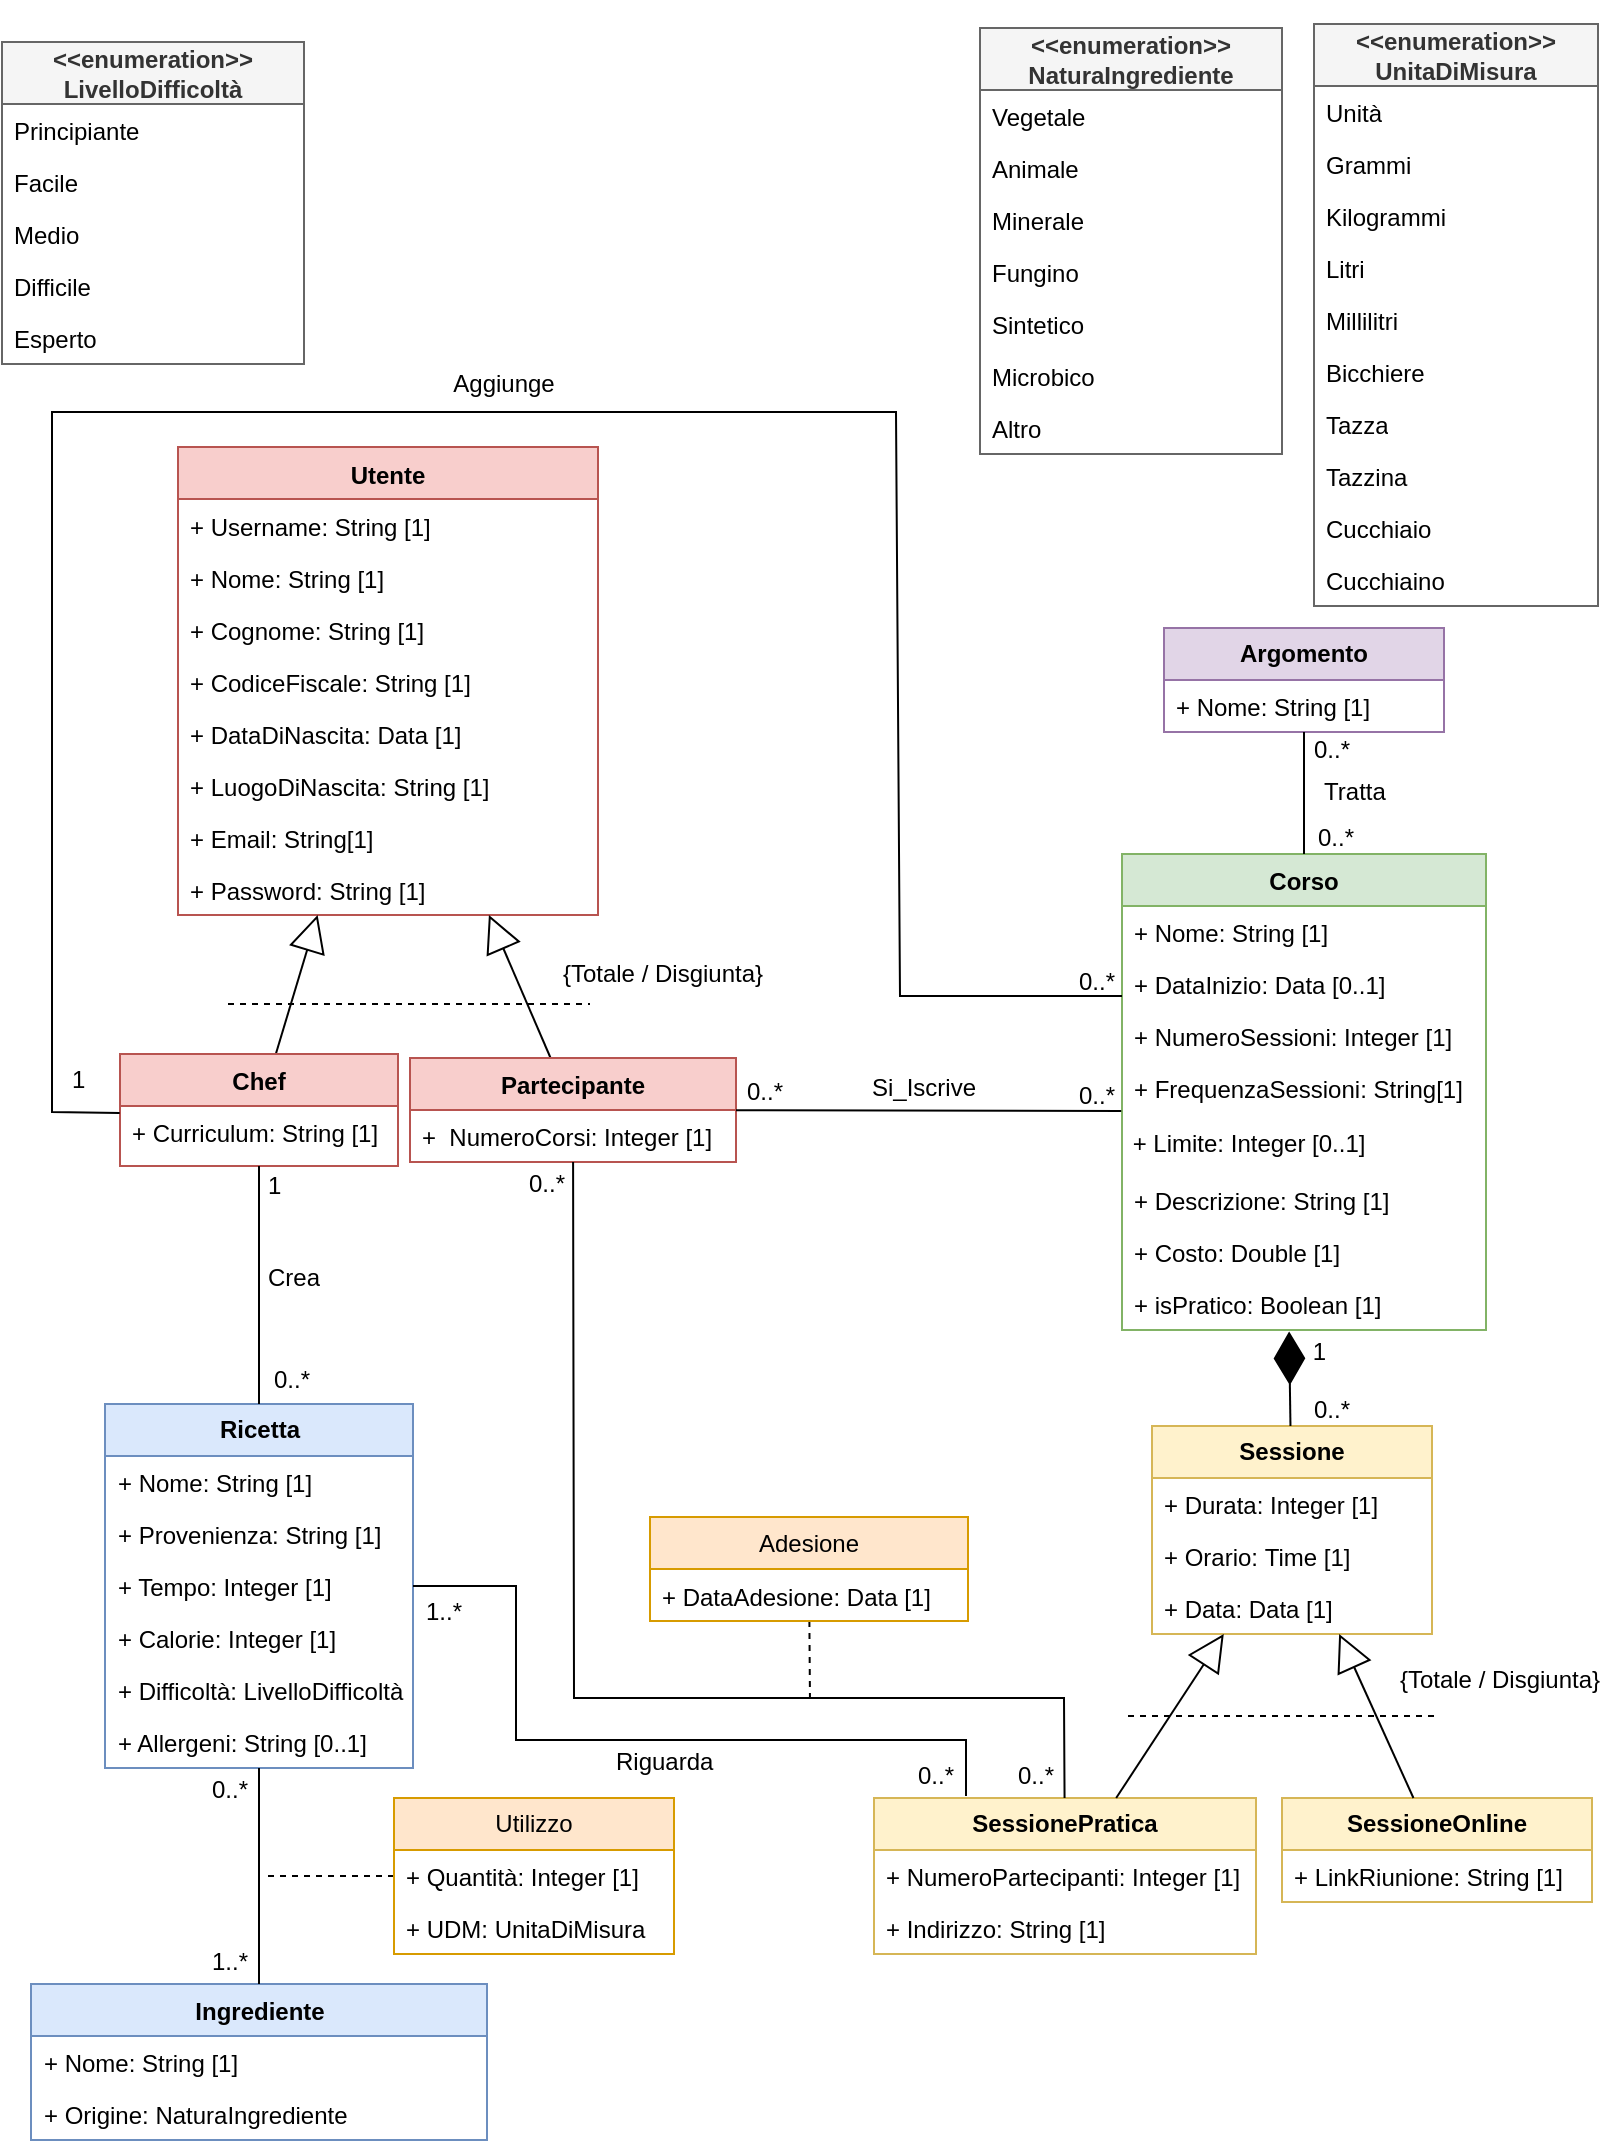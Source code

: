 <mxfile version="26.2.15" pages="2">
  <diagram name="Pagina-1" id="tzSeFzARibz8kGO02Jns">
    <mxGraphModel dx="599" dy="2010" grid="0" gridSize="10" guides="1" tooltips="1" connect="1" arrows="1" fold="1" page="1" pageScale="1" pageWidth="827" pageHeight="1169" background="none" math="0" shadow="0">
      <root>
        <mxCell id="0" />
        <mxCell id="1" parent="0" />
        <mxCell id="pQDB7X862aVxrx34mf7B-1" value="Utente" style="swimlane;fontStyle=1;align=center;verticalAlign=top;childLayout=stackLayout;horizontal=1;startSize=26;horizontalStack=0;resizeParent=1;resizeParentMax=0;resizeLast=0;collapsible=1;marginBottom=0;whiteSpace=wrap;html=1;fillColor=#f8cecc;strokeColor=#b85450;" parent="1" vertex="1">
          <mxGeometry x="930" y="216.5" width="210" height="234" as="geometry" />
        </mxCell>
        <mxCell id="pQDB7X862aVxrx34mf7B-2" value="+ Username: String [1]" style="text;strokeColor=none;fillColor=none;align=left;verticalAlign=top;spacingLeft=4;spacingRight=4;overflow=hidden;rotatable=0;points=[[0,0.5],[1,0.5]];portConstraint=eastwest;whiteSpace=wrap;html=1;" parent="pQDB7X862aVxrx34mf7B-1" vertex="1">
          <mxGeometry y="26" width="210" height="26" as="geometry" />
        </mxCell>
        <mxCell id="pQDB7X862aVxrx34mf7B-3" value="+ Nome: String [1]" style="text;strokeColor=none;fillColor=none;align=left;verticalAlign=top;spacingLeft=4;spacingRight=4;overflow=hidden;rotatable=0;points=[[0,0.5],[1,0.5]];portConstraint=eastwest;whiteSpace=wrap;html=1;" parent="pQDB7X862aVxrx34mf7B-1" vertex="1">
          <mxGeometry y="52" width="210" height="26" as="geometry" />
        </mxCell>
        <mxCell id="pQDB7X862aVxrx34mf7B-4" value="+ Cognome: String [1]" style="text;strokeColor=none;fillColor=none;align=left;verticalAlign=top;spacingLeft=4;spacingRight=4;overflow=hidden;rotatable=0;points=[[0,0.5],[1,0.5]];portConstraint=eastwest;whiteSpace=wrap;html=1;" parent="pQDB7X862aVxrx34mf7B-1" vertex="1">
          <mxGeometry y="78" width="210" height="26" as="geometry" />
        </mxCell>
        <mxCell id="pQDB7X862aVxrx34mf7B-5" value="+ CodiceFiscale: String [1]" style="text;strokeColor=none;fillColor=none;align=left;verticalAlign=top;spacingLeft=4;spacingRight=4;overflow=hidden;rotatable=0;points=[[0,0.5],[1,0.5]];portConstraint=eastwest;whiteSpace=wrap;html=1;" parent="pQDB7X862aVxrx34mf7B-1" vertex="1">
          <mxGeometry y="104" width="210" height="26" as="geometry" />
        </mxCell>
        <mxCell id="pQDB7X862aVxrx34mf7B-6" value="+ DataDiNascita: Data [1]" style="text;strokeColor=none;fillColor=none;align=left;verticalAlign=top;spacingLeft=4;spacingRight=4;overflow=hidden;rotatable=0;points=[[0,0.5],[1,0.5]];portConstraint=eastwest;whiteSpace=wrap;html=1;" parent="pQDB7X862aVxrx34mf7B-1" vertex="1">
          <mxGeometry y="130" width="210" height="26" as="geometry" />
        </mxCell>
        <mxCell id="pQDB7X862aVxrx34mf7B-7" value="+ LuogoDiNascita: String [1]" style="text;strokeColor=none;fillColor=none;align=left;verticalAlign=top;spacingLeft=4;spacingRight=4;overflow=hidden;rotatable=0;points=[[0,0.5],[1,0.5]];portConstraint=eastwest;whiteSpace=wrap;html=1;" parent="pQDB7X862aVxrx34mf7B-1" vertex="1">
          <mxGeometry y="156" width="210" height="26" as="geometry" />
        </mxCell>
        <mxCell id="pQDB7X862aVxrx34mf7B-8" value="+ Email: String[1]" style="text;strokeColor=none;fillColor=none;align=left;verticalAlign=top;spacingLeft=4;spacingRight=4;overflow=hidden;rotatable=0;points=[[0,0.5],[1,0.5]];portConstraint=eastwest;whiteSpace=wrap;html=1;" parent="pQDB7X862aVxrx34mf7B-1" vertex="1">
          <mxGeometry y="182" width="210" height="26" as="geometry" />
        </mxCell>
        <mxCell id="pQDB7X862aVxrx34mf7B-9" value="+ Password: String [1]" style="text;strokeColor=none;fillColor=none;align=left;verticalAlign=top;spacingLeft=4;spacingRight=4;overflow=hidden;rotatable=0;points=[[0,0.5],[1,0.5]];portConstraint=eastwest;whiteSpace=wrap;html=1;" parent="pQDB7X862aVxrx34mf7B-1" vertex="1">
          <mxGeometry y="208" width="210" height="26" as="geometry" />
        </mxCell>
        <mxCell id="pQDB7X862aVxrx34mf7B-10" value="Corso" style="swimlane;fontStyle=1;align=center;verticalAlign=top;childLayout=stackLayout;horizontal=1;startSize=26;horizontalStack=0;resizeParent=1;resizeParentMax=0;resizeLast=0;collapsible=1;marginBottom=0;whiteSpace=wrap;html=1;fillColor=#d5e8d4;strokeColor=#82b366;" parent="1" vertex="1">
          <mxGeometry x="1402" y="420" width="182" height="238" as="geometry" />
        </mxCell>
        <mxCell id="pQDB7X862aVxrx34mf7B-11" value="+ Nome: String [1]" style="text;strokeColor=none;fillColor=none;align=left;verticalAlign=top;spacingLeft=4;spacingRight=4;overflow=hidden;rotatable=0;points=[[0,0.5],[1,0.5]];portConstraint=eastwest;whiteSpace=wrap;html=1;" parent="pQDB7X862aVxrx34mf7B-10" vertex="1">
          <mxGeometry y="26" width="182" height="26" as="geometry" />
        </mxCell>
        <mxCell id="pQDB7X862aVxrx34mf7B-12" value="+ DataInizio: Data [0..1]" style="text;strokeColor=none;fillColor=none;align=left;verticalAlign=top;spacingLeft=4;spacingRight=4;overflow=hidden;rotatable=0;points=[[0,0.5],[1,0.5]];portConstraint=eastwest;whiteSpace=wrap;html=1;" parent="pQDB7X862aVxrx34mf7B-10" vertex="1">
          <mxGeometry y="52" width="182" height="26" as="geometry" />
        </mxCell>
        <mxCell id="pQDB7X862aVxrx34mf7B-13" value="+ NumeroSessioni: Integer [1]" style="text;strokeColor=none;fillColor=none;align=left;verticalAlign=top;spacingLeft=4;spacingRight=4;overflow=hidden;rotatable=0;points=[[0,0.5],[1,0.5]];portConstraint=eastwest;whiteSpace=wrap;html=1;" parent="pQDB7X862aVxrx34mf7B-10" vertex="1">
          <mxGeometry y="78" width="182" height="26" as="geometry" />
        </mxCell>
        <mxCell id="pQDB7X862aVxrx34mf7B-14" value="+ FrequenzaSessioni: String[1]" style="text;strokeColor=none;fillColor=none;align=left;verticalAlign=top;spacingLeft=4;spacingRight=4;overflow=hidden;rotatable=0;points=[[0,0.5],[1,0.5]];portConstraint=eastwest;whiteSpace=wrap;html=1;" parent="pQDB7X862aVxrx34mf7B-10" vertex="1">
          <mxGeometry y="104" width="182" height="26" as="geometry" />
        </mxCell>
        <mxCell id="pQDB7X862aVxrx34mf7B-15" value="&amp;nbsp;+ Limite: Integer [0..1]" style="text;html=1;align=left;verticalAlign=middle;whiteSpace=wrap;rounded=0;" parent="pQDB7X862aVxrx34mf7B-10" vertex="1">
          <mxGeometry y="130" width="182" height="30" as="geometry" />
        </mxCell>
        <mxCell id="pQDB7X862aVxrx34mf7B-16" value="+ Descrizione: String [1]" style="text;strokeColor=none;fillColor=none;align=left;verticalAlign=top;spacingLeft=4;spacingRight=4;overflow=hidden;rotatable=0;points=[[0,0.5],[1,0.5]];portConstraint=eastwest;whiteSpace=wrap;html=1;" parent="pQDB7X862aVxrx34mf7B-10" vertex="1">
          <mxGeometry y="160" width="182" height="26" as="geometry" />
        </mxCell>
        <mxCell id="pQDB7X862aVxrx34mf7B-17" value="+ Costo: Double [1]" style="text;strokeColor=none;fillColor=none;align=left;verticalAlign=top;spacingLeft=4;spacingRight=4;overflow=hidden;rotatable=0;points=[[0,0.5],[1,0.5]];portConstraint=eastwest;whiteSpace=wrap;html=1;" parent="pQDB7X862aVxrx34mf7B-10" vertex="1">
          <mxGeometry y="186" width="182" height="26" as="geometry" />
        </mxCell>
        <mxCell id="pQDB7X862aVxrx34mf7B-18" value="+ isPratico: Boolean [1]" style="text;strokeColor=none;fillColor=none;align=left;verticalAlign=top;spacingLeft=4;spacingRight=4;overflow=hidden;rotatable=0;points=[[0,0.5],[1,0.5]];portConstraint=eastwest;whiteSpace=wrap;html=1;" parent="pQDB7X862aVxrx34mf7B-10" vertex="1">
          <mxGeometry y="212" width="182" height="26" as="geometry" />
        </mxCell>
        <mxCell id="pQDB7X862aVxrx34mf7B-19" value="&lt;div style=&quot;text-align: left;&quot;&gt;&lt;b&gt;Argomento&lt;/b&gt;&lt;/div&gt;" style="swimlane;fontStyle=0;childLayout=stackLayout;horizontal=1;startSize=26;horizontalStack=0;resizeParent=1;resizeParentMax=0;resizeLast=0;collapsible=1;marginBottom=0;whiteSpace=wrap;html=1;fillColor=#e1d5e7;strokeColor=#9673a6;" parent="1" vertex="1">
          <mxGeometry x="1423" y="307" width="140" height="52" as="geometry" />
        </mxCell>
        <mxCell id="pQDB7X862aVxrx34mf7B-20" value="+ Nome: String [1]" style="text;strokeColor=none;fillColor=none;align=left;verticalAlign=top;spacingLeft=4;spacingRight=4;overflow=hidden;rotatable=0;points=[[0,0.5],[1,0.5]];portConstraint=eastwest;whiteSpace=wrap;html=1;" parent="pQDB7X862aVxrx34mf7B-19" vertex="1">
          <mxGeometry y="26" width="140" height="26" as="geometry" />
        </mxCell>
        <mxCell id="pQDB7X862aVxrx34mf7B-21" value="&lt;b&gt;Sessione&lt;/b&gt;" style="swimlane;fontStyle=0;childLayout=stackLayout;horizontal=1;startSize=26;horizontalStack=0;resizeParent=1;resizeParentMax=0;resizeLast=0;collapsible=1;marginBottom=0;whiteSpace=wrap;html=1;fillColor=#fff2cc;strokeColor=#d6b656;" parent="1" vertex="1">
          <mxGeometry x="1417" y="706" width="140" height="104" as="geometry" />
        </mxCell>
        <mxCell id="pQDB7X862aVxrx34mf7B-22" value="+ Durata: Integer [1]" style="text;strokeColor=none;fillColor=none;align=left;verticalAlign=top;spacingLeft=4;spacingRight=4;overflow=hidden;rotatable=0;points=[[0,0.5],[1,0.5]];portConstraint=eastwest;whiteSpace=wrap;html=1;" parent="pQDB7X862aVxrx34mf7B-21" vertex="1">
          <mxGeometry y="26" width="140" height="26" as="geometry" />
        </mxCell>
        <mxCell id="pQDB7X862aVxrx34mf7B-23" value="+ Orario:&amp;nbsp;&lt;span class=&quot;router-outlet-wrapper ng-tns-c4274809755-0&quot;&gt;Time [1]&lt;/span&gt;" style="text;strokeColor=none;fillColor=none;align=left;verticalAlign=top;spacingLeft=4;spacingRight=4;overflow=hidden;rotatable=0;points=[[0,0.5],[1,0.5]];portConstraint=eastwest;whiteSpace=wrap;html=1;" parent="pQDB7X862aVxrx34mf7B-21" vertex="1">
          <mxGeometry y="52" width="140" height="26" as="geometry" />
        </mxCell>
        <mxCell id="pQDB7X862aVxrx34mf7B-24" value="+ Data: Data [1]" style="text;strokeColor=none;fillColor=none;align=left;verticalAlign=top;spacingLeft=4;spacingRight=4;overflow=hidden;rotatable=0;points=[[0,0.5],[1,0.5]];portConstraint=eastwest;whiteSpace=wrap;html=1;" parent="pQDB7X862aVxrx34mf7B-21" vertex="1">
          <mxGeometry y="78" width="140" height="26" as="geometry" />
        </mxCell>
        <mxCell id="pQDB7X862aVxrx34mf7B-25" value="&lt;b&gt;SessionePratica&lt;/b&gt;" style="swimlane;fontStyle=0;childLayout=stackLayout;horizontal=1;startSize=26;horizontalStack=0;resizeParent=1;resizeParentMax=0;resizeLast=0;collapsible=1;marginBottom=0;whiteSpace=wrap;html=1;fillColor=#fff2cc;strokeColor=#d6b656;" parent="1" vertex="1">
          <mxGeometry x="1278" y="892" width="191" height="78" as="geometry" />
        </mxCell>
        <mxCell id="pQDB7X862aVxrx34mf7B-26" value="+ NumeroPartecipanti: Integer [1]" style="text;strokeColor=none;fillColor=none;align=left;verticalAlign=top;spacingLeft=4;spacingRight=4;overflow=hidden;rotatable=0;points=[[0,0.5],[1,0.5]];portConstraint=eastwest;whiteSpace=wrap;html=1;" parent="pQDB7X862aVxrx34mf7B-25" vertex="1">
          <mxGeometry y="26" width="191" height="26" as="geometry" />
        </mxCell>
        <mxCell id="pQDB7X862aVxrx34mf7B-27" value="+ Indirizzo: String [1]" style="text;strokeColor=none;fillColor=none;align=left;verticalAlign=top;spacingLeft=4;spacingRight=4;overflow=hidden;rotatable=0;points=[[0,0.5],[1,0.5]];portConstraint=eastwest;whiteSpace=wrap;html=1;" parent="pQDB7X862aVxrx34mf7B-25" vertex="1">
          <mxGeometry y="52" width="191" height="26" as="geometry" />
        </mxCell>
        <mxCell id="pQDB7X862aVxrx34mf7B-28" value="Ingrediente" style="swimlane;fontStyle=1;align=center;verticalAlign=top;childLayout=stackLayout;horizontal=1;startSize=26;horizontalStack=0;resizeParent=1;resizeParentMax=0;resizeLast=0;collapsible=1;marginBottom=0;whiteSpace=wrap;html=1;fillColor=#dae8fc;strokeColor=#6c8ebf;" parent="1" vertex="1">
          <mxGeometry x="856.5" y="985" width="228" height="78" as="geometry" />
        </mxCell>
        <mxCell id="pQDB7X862aVxrx34mf7B-29" value="+ Nome: String [1]" style="text;strokeColor=none;fillColor=none;align=left;verticalAlign=top;spacingLeft=4;spacingRight=4;overflow=hidden;rotatable=0;points=[[0,0.5],[1,0.5]];portConstraint=eastwest;whiteSpace=wrap;html=1;" parent="pQDB7X862aVxrx34mf7B-28" vertex="1">
          <mxGeometry y="26" width="228" height="26" as="geometry" />
        </mxCell>
        <mxCell id="pQDB7X862aVxrx34mf7B-30" value="+ Origine: NaturaIngrediente" style="text;strokeColor=none;fillColor=none;align=left;verticalAlign=top;spacingLeft=4;spacingRight=4;overflow=hidden;rotatable=0;points=[[0,0.5],[1,0.5]];portConstraint=eastwest;whiteSpace=wrap;html=1;" parent="pQDB7X862aVxrx34mf7B-28" vertex="1">
          <mxGeometry y="52" width="228" height="26" as="geometry" />
        </mxCell>
        <mxCell id="pQDB7X862aVxrx34mf7B-33" value="" style="endArrow=block;endSize=16;endFill=0;html=1;rounded=0;" parent="1" source="pQDB7X862aVxrx34mf7B-72" target="pQDB7X862aVxrx34mf7B-1" edge="1">
          <mxGeometry y="10" width="160" relative="1" as="geometry">
            <mxPoint x="964" y="596.5" as="sourcePoint" />
            <mxPoint x="970" y="480.5" as="targetPoint" />
            <Array as="points" />
            <mxPoint as="offset" />
          </mxGeometry>
        </mxCell>
        <mxCell id="pQDB7X862aVxrx34mf7B-36" value="&lt;b&gt;Ricetta&lt;/b&gt;" style="swimlane;fontStyle=0;childLayout=stackLayout;horizontal=1;startSize=26;horizontalStack=0;resizeParent=1;resizeParentMax=0;resizeLast=0;collapsible=1;marginBottom=0;whiteSpace=wrap;html=1;fillColor=#dae8fc;strokeColor=#6c8ebf;" parent="1" vertex="1">
          <mxGeometry x="893.5" y="695" width="154" height="182" as="geometry" />
        </mxCell>
        <mxCell id="pQDB7X862aVxrx34mf7B-37" value="+ Nome: String [1]" style="text;strokeColor=none;fillColor=none;align=left;verticalAlign=top;spacingLeft=4;spacingRight=4;overflow=hidden;rotatable=0;points=[[0,0.5],[1,0.5]];portConstraint=eastwest;whiteSpace=wrap;html=1;" parent="pQDB7X862aVxrx34mf7B-36" vertex="1">
          <mxGeometry y="26" width="154" height="26" as="geometry" />
        </mxCell>
        <mxCell id="pQDB7X862aVxrx34mf7B-38" value="+ Provenienza: String [1]" style="text;strokeColor=none;fillColor=none;align=left;verticalAlign=top;spacingLeft=4;spacingRight=4;overflow=hidden;rotatable=0;points=[[0,0.5],[1,0.5]];portConstraint=eastwest;whiteSpace=wrap;html=1;" parent="pQDB7X862aVxrx34mf7B-36" vertex="1">
          <mxGeometry y="52" width="154" height="26" as="geometry" />
        </mxCell>
        <mxCell id="pQDB7X862aVxrx34mf7B-39" value="+ Tempo: Integer [1]" style="text;strokeColor=none;fillColor=none;align=left;verticalAlign=top;spacingLeft=4;spacingRight=4;overflow=hidden;rotatable=0;points=[[0,0.5],[1,0.5]];portConstraint=eastwest;whiteSpace=wrap;html=1;" parent="pQDB7X862aVxrx34mf7B-36" vertex="1">
          <mxGeometry y="78" width="154" height="26" as="geometry" />
        </mxCell>
        <mxCell id="pQDB7X862aVxrx34mf7B-40" value="+ Calorie: Integer [1]" style="text;strokeColor=none;fillColor=none;align=left;verticalAlign=top;spacingLeft=4;spacingRight=4;overflow=hidden;rotatable=0;points=[[0,0.5],[1,0.5]];portConstraint=eastwest;whiteSpace=wrap;html=1;" parent="pQDB7X862aVxrx34mf7B-36" vertex="1">
          <mxGeometry y="104" width="154" height="26" as="geometry" />
        </mxCell>
        <mxCell id="pQDB7X862aVxrx34mf7B-41" value="+ Difficoltà: LivelloDifficoltà" style="text;strokeColor=none;fillColor=none;align=left;verticalAlign=top;spacingLeft=4;spacingRight=4;overflow=hidden;rotatable=0;points=[[0,0.5],[1,0.5]];portConstraint=eastwest;whiteSpace=wrap;html=1;" parent="pQDB7X862aVxrx34mf7B-36" vertex="1">
          <mxGeometry y="130" width="154" height="26" as="geometry" />
        </mxCell>
        <mxCell id="pQDB7X862aVxrx34mf7B-42" value="+ Allergeni: String [0..1]" style="text;strokeColor=none;fillColor=none;align=left;verticalAlign=top;spacingLeft=4;spacingRight=4;overflow=hidden;rotatable=0;points=[[0,0.5],[1,0.5]];portConstraint=eastwest;whiteSpace=wrap;html=1;" parent="pQDB7X862aVxrx34mf7B-36" vertex="1">
          <mxGeometry y="156" width="154" height="26" as="geometry" />
        </mxCell>
        <mxCell id="pQDB7X862aVxrx34mf7B-55" value="" style="endArrow=none;dashed=1;html=1;rounded=0;" parent="1" source="pQDB7X862aVxrx34mf7B-56" edge="1">
          <mxGeometry width="50" height="50" relative="1" as="geometry">
            <mxPoint x="1282" y="1067" as="sourcePoint" />
            <mxPoint x="972" y="931" as="targetPoint" />
          </mxGeometry>
        </mxCell>
        <mxCell id="pQDB7X862aVxrx34mf7B-56" value="Utilizzo" style="swimlane;fontStyle=0;childLayout=stackLayout;horizontal=1;startSize=26;fillColor=#ffe6cc;horizontalStack=0;resizeParent=1;resizeParentMax=0;resizeLast=0;collapsible=1;marginBottom=0;whiteSpace=wrap;html=1;strokeColor=#d79b00;" parent="1" vertex="1">
          <mxGeometry x="1038" y="892" width="140" height="78" as="geometry" />
        </mxCell>
        <mxCell id="pQDB7X862aVxrx34mf7B-57" value="+ Quantità: Integer [1]" style="text;strokeColor=none;fillColor=none;align=left;verticalAlign=top;spacingLeft=4;spacingRight=4;overflow=hidden;rotatable=0;points=[[0,0.5],[1,0.5]];portConstraint=eastwest;whiteSpace=wrap;html=1;" parent="pQDB7X862aVxrx34mf7B-56" vertex="1">
          <mxGeometry y="26" width="140" height="26" as="geometry" />
        </mxCell>
        <mxCell id="pQDB7X862aVxrx34mf7B-58" value="+ UDM: UnitaDiMisura" style="text;strokeColor=none;fillColor=none;align=left;verticalAlign=top;spacingLeft=4;spacingRight=4;overflow=hidden;rotatable=0;points=[[0,0.5],[1,0.5]];portConstraint=eastwest;whiteSpace=wrap;html=1;" parent="pQDB7X862aVxrx34mf7B-56" vertex="1">
          <mxGeometry y="52" width="140" height="26" as="geometry" />
        </mxCell>
        <mxCell id="pQDB7X862aVxrx34mf7B-61" value="&lt;b&gt;SessioneOnline&lt;/b&gt;" style="swimlane;fontStyle=0;childLayout=stackLayout;horizontal=1;startSize=26;horizontalStack=0;resizeParent=1;resizeParentMax=0;resizeLast=0;collapsible=1;marginBottom=0;whiteSpace=wrap;html=1;fillColor=#fff2cc;strokeColor=#d6b656;" parent="1" vertex="1">
          <mxGeometry x="1482" y="892" width="155" height="52" as="geometry" />
        </mxCell>
        <mxCell id="pQDB7X862aVxrx34mf7B-62" value="+ LinkRiunione: String [1]" style="text;strokeColor=none;fillColor=none;align=left;verticalAlign=top;spacingLeft=4;spacingRight=4;overflow=hidden;rotatable=0;points=[[0,0.5],[1,0.5]];portConstraint=eastwest;whiteSpace=wrap;html=1;" parent="pQDB7X862aVxrx34mf7B-61" vertex="1">
          <mxGeometry y="26" width="155" height="26" as="geometry" />
        </mxCell>
        <mxCell id="pQDB7X862aVxrx34mf7B-65" value="{Totale / Disgiunta}" style="text;html=1;align=center;verticalAlign=middle;whiteSpace=wrap;rounded=0;" parent="1" vertex="1">
          <mxGeometry x="1537" y="819" width="108" height="28" as="geometry" />
        </mxCell>
        <mxCell id="pQDB7X862aVxrx34mf7B-66" value="" style="endArrow=block;endSize=16;endFill=0;html=1;rounded=0;" parent="1" source="pQDB7X862aVxrx34mf7B-74" target="pQDB7X862aVxrx34mf7B-1" edge="1">
          <mxGeometry y="10" width="160" relative="1" as="geometry">
            <mxPoint x="1125.21" y="598.156" as="sourcePoint" />
            <mxPoint x="1145" y="476.5" as="targetPoint" />
            <Array as="points" />
            <mxPoint as="offset" />
          </mxGeometry>
        </mxCell>
        <mxCell id="pQDB7X862aVxrx34mf7B-67" value="" style="endArrow=none;dashed=1;html=1;rounded=0;" parent="1" edge="1">
          <mxGeometry width="50" height="50" relative="1" as="geometry">
            <mxPoint x="955" y="495" as="sourcePoint" />
            <mxPoint x="1136" y="495" as="targetPoint" />
          </mxGeometry>
        </mxCell>
        <mxCell id="pQDB7X862aVxrx34mf7B-68" value="{Totale / Disgiunta}" style="text;html=1;align=center;verticalAlign=middle;whiteSpace=wrap;rounded=0;" parent="1" vertex="1">
          <mxGeometry x="1112" y="466" width="121" height="28" as="geometry" />
        </mxCell>
        <mxCell id="pQDB7X862aVxrx34mf7B-72" value="Partecipante" style="swimlane;fontStyle=1;align=center;verticalAlign=top;childLayout=stackLayout;horizontal=1;startSize=26;horizontalStack=0;resizeParent=1;resizeParentMax=0;resizeLast=0;collapsible=1;marginBottom=0;whiteSpace=wrap;html=1;fillColor=#f8cecc;strokeColor=#b85450;" parent="1" vertex="1">
          <mxGeometry x="1046" y="522" width="163" height="52" as="geometry" />
        </mxCell>
        <mxCell id="pQDB7X862aVxrx34mf7B-73" value="+&amp;nbsp; NumeroCorsi: Integer [1]" style="text;strokeColor=none;fillColor=none;align=left;verticalAlign=top;spacingLeft=4;spacingRight=4;overflow=hidden;rotatable=0;points=[[0,0.5],[1,0.5]];portConstraint=eastwest;whiteSpace=wrap;html=1;" parent="pQDB7X862aVxrx34mf7B-72" vertex="1">
          <mxGeometry y="26" width="163" height="26" as="geometry" />
        </mxCell>
        <mxCell id="pQDB7X862aVxrx34mf7B-74" value="Chef" style="swimlane;fontStyle=1;align=center;verticalAlign=top;childLayout=stackLayout;horizontal=1;startSize=26;horizontalStack=0;resizeParent=1;resizeParentMax=0;resizeLast=0;collapsible=1;marginBottom=0;whiteSpace=wrap;html=1;fillColor=#f8cecc;strokeColor=#b85450;" parent="1" vertex="1">
          <mxGeometry x="901" y="520" width="139" height="56" as="geometry" />
        </mxCell>
        <mxCell id="pQDB7X862aVxrx34mf7B-75" value="+ Curriculum: String [1]" style="text;strokeColor=none;fillColor=none;align=left;verticalAlign=top;spacingLeft=4;spacingRight=4;overflow=hidden;rotatable=0;points=[[0,0.5],[1,0.5]];portConstraint=eastwest;whiteSpace=wrap;html=1;" parent="pQDB7X862aVxrx34mf7B-74" vertex="1">
          <mxGeometry y="26" width="139" height="30" as="geometry" />
        </mxCell>
        <mxCell id="pQDB7X862aVxrx34mf7B-78" value="" style="endArrow=none;dashed=1;html=1;rounded=0;" parent="1" source="pQDB7X862aVxrx34mf7B-79" edge="1">
          <mxGeometry width="50" height="50" relative="1" as="geometry">
            <mxPoint x="1233" y="750.5" as="sourcePoint" />
            <mxPoint x="1246" y="845" as="targetPoint" />
          </mxGeometry>
        </mxCell>
        <mxCell id="pQDB7X862aVxrx34mf7B-79" value="Adesione" style="swimlane;fontStyle=0;childLayout=stackLayout;horizontal=1;startSize=26;fillColor=#ffe6cc;horizontalStack=0;resizeParent=1;resizeParentMax=0;resizeLast=0;collapsible=1;marginBottom=0;whiteSpace=wrap;html=1;strokeColor=#d79b00;" parent="1" vertex="1">
          <mxGeometry x="1166" y="751.5" width="159" height="52" as="geometry" />
        </mxCell>
        <mxCell id="pQDB7X862aVxrx34mf7B-80" value="+ DataAdesione: Data [1]" style="text;strokeColor=none;fillColor=none;align=left;verticalAlign=top;spacingLeft=4;spacingRight=4;overflow=hidden;rotatable=0;points=[[0,0.5],[1,0.5]];portConstraint=eastwest;whiteSpace=wrap;html=1;" parent="pQDB7X862aVxrx34mf7B-79" vertex="1">
          <mxGeometry y="26" width="159" height="26" as="geometry" />
        </mxCell>
        <mxCell id="pQDB7X862aVxrx34mf7B-107" value="" style="endArrow=none;html=1;rounded=0;" parent="1" source="pQDB7X862aVxrx34mf7B-28" target="pQDB7X862aVxrx34mf7B-36" edge="1">
          <mxGeometry width="50" height="50" relative="1" as="geometry">
            <mxPoint x="1173" y="899" as="sourcePoint" />
            <mxPoint x="1223" y="849" as="targetPoint" />
          </mxGeometry>
        </mxCell>
        <mxCell id="pQDB7X862aVxrx34mf7B-109" value="0..*" style="edgeLabel;resizable=0;html=1;align=right;verticalAlign=bottom;fontSize=12;" parent="1" connectable="0" vertex="1">
          <mxGeometry x="965" y="896" as="geometry" />
        </mxCell>
        <mxCell id="pQDB7X862aVxrx34mf7B-110" value="0..*" style="edgeLabel;resizable=0;html=1;align=left;verticalAlign=bottom;fontSize=12;" parent="1" connectable="0" vertex="1">
          <mxGeometry x="1496" y="706" as="geometry" />
        </mxCell>
        <mxCell id="pQDB7X862aVxrx34mf7B-111" value="" style="endArrow=diamondThin;endFill=1;endSize=24;html=1;rounded=0;entryX=0.459;entryY=1.027;entryDx=0;entryDy=0;entryPerimeter=0;" parent="1" source="pQDB7X862aVxrx34mf7B-21" target="pQDB7X862aVxrx34mf7B-18" edge="1">
          <mxGeometry width="160" relative="1" as="geometry">
            <mxPoint x="1203" y="723" as="sourcePoint" />
            <mxPoint x="1145" y="723" as="targetPoint" />
            <Array as="points" />
          </mxGeometry>
        </mxCell>
        <mxCell id="pQDB7X862aVxrx34mf7B-112" value="" style="endArrow=none;html=1;rounded=0;" parent="1" source="pQDB7X862aVxrx34mf7B-36" target="pQDB7X862aVxrx34mf7B-74" edge="1">
          <mxGeometry width="50" height="50" relative="1" as="geometry">
            <mxPoint x="1015" y="673" as="sourcePoint" />
            <mxPoint x="1065" y="623" as="targetPoint" />
          </mxGeometry>
        </mxCell>
        <mxCell id="pQDB7X862aVxrx34mf7B-113" value="" style="endArrow=block;endSize=16;endFill=0;html=1;rounded=0;" parent="1" source="pQDB7X862aVxrx34mf7B-25" target="pQDB7X862aVxrx34mf7B-21" edge="1">
          <mxGeometry y="10" width="160" relative="1" as="geometry">
            <mxPoint x="1340" y="821" as="sourcePoint" />
            <mxPoint x="1377" y="757" as="targetPoint" />
            <Array as="points" />
            <mxPoint as="offset" />
          </mxGeometry>
        </mxCell>
        <mxCell id="pQDB7X862aVxrx34mf7B-114" value="" style="endArrow=block;endSize=16;endFill=0;html=1;rounded=0;" parent="1" source="pQDB7X862aVxrx34mf7B-61" target="pQDB7X862aVxrx34mf7B-21" edge="1">
          <mxGeometry y="10" width="160" relative="1" as="geometry">
            <mxPoint x="1309" y="760" as="sourcePoint" />
            <mxPoint x="1346" y="696" as="targetPoint" />
            <Array as="points" />
            <mxPoint as="offset" />
          </mxGeometry>
        </mxCell>
        <mxCell id="pQDB7X862aVxrx34mf7B-115" value="" style="endArrow=none;dashed=1;html=1;rounded=0;" parent="1" edge="1">
          <mxGeometry width="50" height="50" relative="1" as="geometry">
            <mxPoint x="1405" y="851" as="sourcePoint" />
            <mxPoint x="1559" y="851" as="targetPoint" />
          </mxGeometry>
        </mxCell>
        <mxCell id="pQDB7X862aVxrx34mf7B-116" value="" style="endArrow=none;html=1;rounded=0;" parent="1" source="pQDB7X862aVxrx34mf7B-25" target="pQDB7X862aVxrx34mf7B-72" edge="1">
          <mxGeometry width="50" height="50" relative="1" as="geometry">
            <mxPoint x="1115" y="751" as="sourcePoint" />
            <mxPoint x="1165" y="701" as="targetPoint" />
            <Array as="points">
              <mxPoint x="1373" y="842" />
              <mxPoint x="1128" y="842" />
            </Array>
          </mxGeometry>
        </mxCell>
        <mxCell id="pQDB7X862aVxrx34mf7B-117" value="" style="endArrow=none;html=1;rounded=0;" parent="1" source="pQDB7X862aVxrx34mf7B-36" edge="1">
          <mxGeometry width="50" height="50" relative="1" as="geometry">
            <mxPoint x="1052" y="671" as="sourcePoint" />
            <mxPoint x="1324" y="891" as="targetPoint" />
            <Array as="points">
              <mxPoint x="1099" y="786" />
              <mxPoint x="1099" y="863" />
              <mxPoint x="1324" y="863" />
            </Array>
          </mxGeometry>
        </mxCell>
        <mxCell id="pQDB7X862aVxrx34mf7B-118" value="" style="endArrow=none;html=1;rounded=0;entryX=0;entryY=0.5;entryDx=0;entryDy=0;exitX=-0.001;exitY=0.115;exitDx=0;exitDy=0;exitPerimeter=0;" parent="1" source="pQDB7X862aVxrx34mf7B-75" edge="1">
          <mxGeometry width="50" height="50" relative="1" as="geometry">
            <mxPoint x="847" y="550" as="sourcePoint" />
            <mxPoint x="1402" y="491" as="targetPoint" />
            <Array as="points">
              <mxPoint x="867" y="549" />
              <mxPoint x="867" y="199" />
              <mxPoint x="1289" y="199" />
              <mxPoint x="1291" y="491" />
            </Array>
          </mxGeometry>
        </mxCell>
        <mxCell id="pQDB7X862aVxrx34mf7B-119" value="" style="endArrow=none;html=1;rounded=0;entryX=-0.002;entryY=0.94;entryDx=0;entryDy=0;entryPerimeter=0;" parent="1" source="pQDB7X862aVxrx34mf7B-72" target="pQDB7X862aVxrx34mf7B-14" edge="1">
          <mxGeometry width="50" height="50" relative="1" as="geometry">
            <mxPoint x="1302" y="466" as="sourcePoint" />
            <mxPoint x="1352" y="416" as="targetPoint" />
          </mxGeometry>
        </mxCell>
        <mxCell id="pQDB7X862aVxrx34mf7B-121" value="1..*" style="edgeLabel;resizable=0;html=1;align=right;verticalAlign=bottom;fontSize=12;" parent="1" connectable="0" vertex="1">
          <mxGeometry x="965" y="982" as="geometry" />
        </mxCell>
        <mxCell id="pQDB7X862aVxrx34mf7B-122" value="1..*" style="edgeLabel;resizable=0;html=1;align=right;verticalAlign=bottom;fontSize=12;" parent="1" connectable="0" vertex="1">
          <mxGeometry x="1154" y="789" as="geometry">
            <mxPoint x="-82" y="18" as="offset" />
          </mxGeometry>
        </mxCell>
        <mxCell id="pQDB7X862aVxrx34mf7B-123" value="0..*" style="edgeLabel;resizable=0;html=1;align=left;verticalAlign=bottom;fontSize=12;" parent="1" connectable="0" vertex="1">
          <mxGeometry x="1298" y="889" as="geometry" />
        </mxCell>
        <mxCell id="pQDB7X862aVxrx34mf7B-124" value="Tratta" style="text;html=1;align=center;verticalAlign=middle;resizable=0;points=[];autosize=1;strokeColor=none;fillColor=none;" parent="1" vertex="1">
          <mxGeometry x="1493" y="376" width="49" height="26" as="geometry" />
        </mxCell>
        <mxCell id="pQDB7X862aVxrx34mf7B-125" value="0..*" style="edgeLabel;resizable=0;html=1;align=left;verticalAlign=bottom;fontSize=12;" parent="1" connectable="0" vertex="1">
          <mxGeometry x="1348" y="889" as="geometry" />
        </mxCell>
        <mxCell id="pQDB7X862aVxrx34mf7B-126" value="0..*" style="text;html=1;align=center;verticalAlign=middle;resizable=0;points=[];autosize=1;strokeColor=none;fillColor=none;" parent="1" vertex="1">
          <mxGeometry x="1096" y="572" width="36" height="26" as="geometry" />
        </mxCell>
        <mxCell id="pQDB7X862aVxrx34mf7B-127" value="1" style="edgeLabel;resizable=0;html=1;align=left;verticalAlign=bottom;fontSize=12;" parent="1" connectable="0" vertex="1">
          <mxGeometry x="875" y="541" as="geometry" />
        </mxCell>
        <mxCell id="pQDB7X862aVxrx34mf7B-130" value="Aggiunge" style="text;html=1;align=center;verticalAlign=middle;whiteSpace=wrap;rounded=0;" parent="1" vertex="1">
          <mxGeometry x="1063" y="170" width="60" height="30" as="geometry" />
        </mxCell>
        <mxCell id="pQDB7X862aVxrx34mf7B-131" value="0..*" style="text;html=1;align=center;verticalAlign=middle;resizable=0;points=[];autosize=1;strokeColor=none;fillColor=none;" parent="1" vertex="1">
          <mxGeometry x="1371" y="471" width="36" height="26" as="geometry" />
        </mxCell>
        <mxCell id="pQDB7X862aVxrx34mf7B-132" value="0..*" style="text;html=1;align=center;verticalAlign=middle;resizable=0;points=[];autosize=1;strokeColor=none;fillColor=none;" parent="1" vertex="1">
          <mxGeometry x="1371" y="528" width="36" height="26" as="geometry" />
        </mxCell>
        <mxCell id="pQDB7X862aVxrx34mf7B-133" value="0..*" style="text;html=1;align=center;verticalAlign=middle;resizable=0;points=[];autosize=1;strokeColor=none;fillColor=none;" parent="1" vertex="1">
          <mxGeometry x="1205" y="526" width="36" height="26" as="geometry" />
        </mxCell>
        <mxCell id="pQDB7X862aVxrx34mf7B-134" value="Si_Iscrive" style="text;html=1;align=center;verticalAlign=middle;whiteSpace=wrap;rounded=0;" parent="1" vertex="1">
          <mxGeometry x="1273" y="522" width="60" height="30" as="geometry" />
        </mxCell>
        <mxCell id="pQDB7X862aVxrx34mf7B-135" value="" style="endArrow=none;html=1;rounded=0;" parent="1" source="pQDB7X862aVxrx34mf7B-10" target="pQDB7X862aVxrx34mf7B-19" edge="1">
          <mxGeometry width="50" height="50" relative="1" as="geometry">
            <mxPoint x="1545" y="371" as="sourcePoint" />
            <mxPoint x="1595" y="321" as="targetPoint" />
          </mxGeometry>
        </mxCell>
        <mxCell id="pQDB7X862aVxrx34mf7B-136" value="0..*" style="text;html=1;align=center;verticalAlign=middle;whiteSpace=wrap;rounded=0;" parent="1" vertex="1">
          <mxGeometry x="1479" y="397" width="60" height="30" as="geometry" />
        </mxCell>
        <mxCell id="pQDB7X862aVxrx34mf7B-137" value="0..*" style="text;html=1;align=center;verticalAlign=middle;whiteSpace=wrap;rounded=0;" parent="1" vertex="1">
          <mxGeometry x="1477" y="353" width="60" height="30" as="geometry" />
        </mxCell>
        <mxCell id="pQDB7X862aVxrx34mf7B-138" value="Riguarda" style="text;strokeColor=none;fillColor=none;align=left;verticalAlign=top;spacingLeft=4;spacingRight=4;overflow=hidden;rotatable=0;points=[[0,0.5],[1,0.5]];portConstraint=eastwest;whiteSpace=wrap;html=1;" parent="1" vertex="1">
          <mxGeometry x="1143" y="860" width="59" height="26" as="geometry" />
        </mxCell>
        <mxCell id="pQDB7X862aVxrx34mf7B-139" value="1" style="text;strokeColor=none;fillColor=none;align=left;verticalAlign=top;spacingLeft=4;spacingRight=4;overflow=hidden;rotatable=0;points=[[0,0.5],[1,0.5]];portConstraint=eastwest;whiteSpace=wrap;html=1;" parent="1" vertex="1">
          <mxGeometry x="969" y="572" width="18" height="26" as="geometry" />
        </mxCell>
        <mxCell id="pQDB7X862aVxrx34mf7B-140" value="0..*" style="text;strokeColor=none;fillColor=none;align=left;verticalAlign=top;spacingLeft=4;spacingRight=4;overflow=hidden;rotatable=0;points=[[0,0.5],[1,0.5]];portConstraint=eastwest;whiteSpace=wrap;html=1;" parent="1" vertex="1">
          <mxGeometry x="972" y="669" width="31" height="26" as="geometry" />
        </mxCell>
        <mxCell id="pQDB7X862aVxrx34mf7B-141" value="Crea" style="text;strokeColor=none;fillColor=none;align=left;verticalAlign=top;spacingLeft=4;spacingRight=4;overflow=hidden;rotatable=0;points=[[0,0.5],[1,0.5]];portConstraint=eastwest;whiteSpace=wrap;html=1;" parent="1" vertex="1">
          <mxGeometry x="969" y="618" width="43" height="26" as="geometry" />
        </mxCell>
        <mxCell id="2nrqJMcuDl9b-zsEubaj-1" value="1" style="edgeLabel;resizable=0;html=1;align=right;verticalAlign=bottom;fontSize=12;" parent="1" connectable="0" vertex="1">
          <mxGeometry x="1475" y="726.005" as="geometry">
            <mxPoint x="29" y="-49" as="offset" />
          </mxGeometry>
        </mxCell>
        <mxCell id="pfzdd90f9wvWxrPbttsd-1" value="&lt;div&gt;&lt;span style=&quot;background-color: transparent; color: light-dark(rgb(51, 51, 51), rgb(193, 193, 193)); font-weight: 700;&quot;&gt;&lt;br&gt;&lt;/span&gt;&lt;/div&gt;&lt;div&gt;&lt;span style=&quot;background-color: transparent; color: light-dark(rgb(51, 51, 51), rgb(193, 193, 193)); font-weight: 700;&quot;&gt;&amp;lt;&amp;lt;enumeration&amp;gt;&amp;gt;&lt;/span&gt;&lt;/div&gt;&lt;div&gt;&lt;span style=&quot;font-weight: 700;&quot;&gt;NaturaIngrediente&lt;/span&gt;&lt;/div&gt;&lt;div&gt;&lt;br&gt;&lt;/div&gt;" style="swimlane;fontStyle=0;childLayout=stackLayout;horizontal=1;startSize=31;fillColor=#f5f5f5;horizontalStack=0;resizeParent=1;resizeParentMax=0;resizeLast=0;collapsible=1;marginBottom=0;whiteSpace=wrap;html=1;strokeColor=#666666;fontColor=#333333;" parent="1" vertex="1">
          <mxGeometry x="1331" y="7" width="151" height="213" as="geometry" />
        </mxCell>
        <mxCell id="pfzdd90f9wvWxrPbttsd-2" value="Vegetale" style="text;strokeColor=none;fillColor=none;align=left;verticalAlign=top;spacingLeft=4;spacingRight=4;overflow=hidden;rotatable=0;points=[[0,0.5],[1,0.5]];portConstraint=eastwest;whiteSpace=wrap;html=1;" parent="pfzdd90f9wvWxrPbttsd-1" vertex="1">
          <mxGeometry y="31" width="151" height="26" as="geometry" />
        </mxCell>
        <mxCell id="pfzdd90f9wvWxrPbttsd-3" value="Animale" style="text;strokeColor=none;fillColor=none;align=left;verticalAlign=top;spacingLeft=4;spacingRight=4;overflow=hidden;rotatable=0;points=[[0,0.5],[1,0.5]];portConstraint=eastwest;whiteSpace=wrap;html=1;" parent="pfzdd90f9wvWxrPbttsd-1" vertex="1">
          <mxGeometry y="57" width="151" height="26" as="geometry" />
        </mxCell>
        <mxCell id="pfzdd90f9wvWxrPbttsd-4" value="Minerale" style="text;strokeColor=none;fillColor=none;align=left;verticalAlign=top;spacingLeft=4;spacingRight=4;overflow=hidden;rotatable=0;points=[[0,0.5],[1,0.5]];portConstraint=eastwest;whiteSpace=wrap;html=1;" parent="pfzdd90f9wvWxrPbttsd-1" vertex="1">
          <mxGeometry y="83" width="151" height="26" as="geometry" />
        </mxCell>
        <mxCell id="pfzdd90f9wvWxrPbttsd-5" value="Fungino" style="text;strokeColor=none;fillColor=none;align=left;verticalAlign=top;spacingLeft=4;spacingRight=4;overflow=hidden;rotatable=0;points=[[0,0.5],[1,0.5]];portConstraint=eastwest;whiteSpace=wrap;html=1;" parent="pfzdd90f9wvWxrPbttsd-1" vertex="1">
          <mxGeometry y="109" width="151" height="26" as="geometry" />
        </mxCell>
        <mxCell id="pfzdd90f9wvWxrPbttsd-6" value="Sintetico" style="text;strokeColor=none;fillColor=none;align=left;verticalAlign=top;spacingLeft=4;spacingRight=4;overflow=hidden;rotatable=0;points=[[0,0.5],[1,0.5]];portConstraint=eastwest;whiteSpace=wrap;html=1;" parent="pfzdd90f9wvWxrPbttsd-1" vertex="1">
          <mxGeometry y="135" width="151" height="26" as="geometry" />
        </mxCell>
        <mxCell id="pfzdd90f9wvWxrPbttsd-7" value="Microbico" style="text;strokeColor=none;fillColor=none;align=left;verticalAlign=top;spacingLeft=4;spacingRight=4;overflow=hidden;rotatable=0;points=[[0,0.5],[1,0.5]];portConstraint=eastwest;whiteSpace=wrap;html=1;" parent="pfzdd90f9wvWxrPbttsd-1" vertex="1">
          <mxGeometry y="161" width="151" height="26" as="geometry" />
        </mxCell>
        <mxCell id="pfzdd90f9wvWxrPbttsd-8" value="Altro" style="text;strokeColor=none;fillColor=none;align=left;verticalAlign=top;spacingLeft=4;spacingRight=4;overflow=hidden;rotatable=0;points=[[0,0.5],[1,0.5]];portConstraint=eastwest;whiteSpace=wrap;html=1;" parent="pfzdd90f9wvWxrPbttsd-1" vertex="1">
          <mxGeometry y="187" width="151" height="26" as="geometry" />
        </mxCell>
        <mxCell id="pfzdd90f9wvWxrPbttsd-9" value="&lt;div&gt;&lt;span style=&quot;font-weight: 700;&quot;&gt;&lt;br&gt;&lt;/span&gt;&lt;/div&gt;&lt;span style=&quot;font-weight: 700;&quot;&gt;&lt;div&gt;&amp;lt;&amp;lt;enumeration&amp;gt;&amp;gt;&lt;span style=&quot;font-weight: 700;&quot;&gt;&lt;/span&gt;&lt;/div&gt;LivelloDifficoltà&lt;/span&gt;&lt;div&gt;&lt;br&gt;&lt;/div&gt;" style="swimlane;fontStyle=0;childLayout=stackLayout;horizontal=1;startSize=31;fillColor=#f5f5f5;horizontalStack=0;resizeParent=1;resizeParentMax=0;resizeLast=0;collapsible=1;marginBottom=0;whiteSpace=wrap;html=1;strokeColor=#666666;fontColor=#333333;" parent="1" vertex="1">
          <mxGeometry x="842" y="14" width="151" height="161" as="geometry" />
        </mxCell>
        <mxCell id="pfzdd90f9wvWxrPbttsd-10" value="Principiante" style="text;strokeColor=none;fillColor=none;align=left;verticalAlign=top;spacingLeft=4;spacingRight=4;overflow=hidden;rotatable=0;points=[[0,0.5],[1,0.5]];portConstraint=eastwest;whiteSpace=wrap;html=1;" parent="pfzdd90f9wvWxrPbttsd-9" vertex="1">
          <mxGeometry y="31" width="151" height="26" as="geometry" />
        </mxCell>
        <mxCell id="pfzdd90f9wvWxrPbttsd-11" value="Facile" style="text;strokeColor=none;fillColor=none;align=left;verticalAlign=top;spacingLeft=4;spacingRight=4;overflow=hidden;rotatable=0;points=[[0,0.5],[1,0.5]];portConstraint=eastwest;whiteSpace=wrap;html=1;" parent="pfzdd90f9wvWxrPbttsd-9" vertex="1">
          <mxGeometry y="57" width="151" height="26" as="geometry" />
        </mxCell>
        <mxCell id="pfzdd90f9wvWxrPbttsd-12" value="Medio" style="text;strokeColor=none;fillColor=none;align=left;verticalAlign=top;spacingLeft=4;spacingRight=4;overflow=hidden;rotatable=0;points=[[0,0.5],[1,0.5]];portConstraint=eastwest;whiteSpace=wrap;html=1;" parent="pfzdd90f9wvWxrPbttsd-9" vertex="1">
          <mxGeometry y="83" width="151" height="26" as="geometry" />
        </mxCell>
        <mxCell id="pfzdd90f9wvWxrPbttsd-13" value="Difficile" style="text;strokeColor=none;fillColor=none;align=left;verticalAlign=top;spacingLeft=4;spacingRight=4;overflow=hidden;rotatable=0;points=[[0,0.5],[1,0.5]];portConstraint=eastwest;whiteSpace=wrap;html=1;" parent="pfzdd90f9wvWxrPbttsd-9" vertex="1">
          <mxGeometry y="109" width="151" height="26" as="geometry" />
        </mxCell>
        <mxCell id="pfzdd90f9wvWxrPbttsd-14" value="Esperto" style="text;strokeColor=none;fillColor=none;align=left;verticalAlign=top;spacingLeft=4;spacingRight=4;overflow=hidden;rotatable=0;points=[[0,0.5],[1,0.5]];portConstraint=eastwest;whiteSpace=wrap;html=1;" parent="pfzdd90f9wvWxrPbttsd-9" vertex="1">
          <mxGeometry y="135" width="151" height="26" as="geometry" />
        </mxCell>
        <mxCell id="pfzdd90f9wvWxrPbttsd-15" value="&lt;div&gt;&lt;span style=&quot;font-weight: 700;&quot;&gt;&amp;lt;&amp;lt;enumeration&amp;gt;&amp;gt;&lt;/span&gt;&lt;b&gt;&lt;/b&gt;&lt;/div&gt;&lt;div&gt;&lt;b&gt;UnitaDiMisura&lt;/b&gt;&lt;/div&gt;" style="swimlane;fontStyle=0;childLayout=stackLayout;horizontal=1;startSize=31;fillColor=#f5f5f5;horizontalStack=0;resizeParent=1;resizeParentMax=0;resizeLast=0;collapsible=1;marginBottom=0;whiteSpace=wrap;html=1;strokeColor=#666666;fontColor=#333333;" parent="1" vertex="1">
          <mxGeometry x="1498" y="5" width="142" height="291" as="geometry" />
        </mxCell>
        <mxCell id="pfzdd90f9wvWxrPbttsd-16" value="Unità" style="text;strokeColor=none;fillColor=none;align=left;verticalAlign=top;spacingLeft=4;spacingRight=4;overflow=hidden;rotatable=0;points=[[0,0.5],[1,0.5]];portConstraint=eastwest;whiteSpace=wrap;html=1;" parent="pfzdd90f9wvWxrPbttsd-15" vertex="1">
          <mxGeometry y="31" width="142" height="26" as="geometry" />
        </mxCell>
        <mxCell id="pfzdd90f9wvWxrPbttsd-17" value="Grammi" style="text;strokeColor=none;fillColor=none;align=left;verticalAlign=top;spacingLeft=4;spacingRight=4;overflow=hidden;rotatable=0;points=[[0,0.5],[1,0.5]];portConstraint=eastwest;whiteSpace=wrap;html=1;" parent="pfzdd90f9wvWxrPbttsd-15" vertex="1">
          <mxGeometry y="57" width="142" height="26" as="geometry" />
        </mxCell>
        <mxCell id="pfzdd90f9wvWxrPbttsd-18" value="Kilogrammi" style="text;strokeColor=none;fillColor=none;align=left;verticalAlign=top;spacingLeft=4;spacingRight=4;overflow=hidden;rotatable=0;points=[[0,0.5],[1,0.5]];portConstraint=eastwest;whiteSpace=wrap;html=1;" parent="pfzdd90f9wvWxrPbttsd-15" vertex="1">
          <mxGeometry y="83" width="142" height="26" as="geometry" />
        </mxCell>
        <mxCell id="pfzdd90f9wvWxrPbttsd-19" value="Litri" style="text;strokeColor=none;fillColor=none;align=left;verticalAlign=top;spacingLeft=4;spacingRight=4;overflow=hidden;rotatable=0;points=[[0,0.5],[1,0.5]];portConstraint=eastwest;whiteSpace=wrap;html=1;" parent="pfzdd90f9wvWxrPbttsd-15" vertex="1">
          <mxGeometry y="109" width="142" height="26" as="geometry" />
        </mxCell>
        <mxCell id="pfzdd90f9wvWxrPbttsd-20" value="Millilitri" style="text;strokeColor=none;fillColor=none;align=left;verticalAlign=top;spacingLeft=4;spacingRight=4;overflow=hidden;rotatable=0;points=[[0,0.5],[1,0.5]];portConstraint=eastwest;whiteSpace=wrap;html=1;" parent="pfzdd90f9wvWxrPbttsd-15" vertex="1">
          <mxGeometry y="135" width="142" height="26" as="geometry" />
        </mxCell>
        <mxCell id="pfzdd90f9wvWxrPbttsd-21" value="Bicchiere" style="text;strokeColor=none;fillColor=none;align=left;verticalAlign=top;spacingLeft=4;spacingRight=4;overflow=hidden;rotatable=0;points=[[0,0.5],[1,0.5]];portConstraint=eastwest;whiteSpace=wrap;html=1;" parent="pfzdd90f9wvWxrPbttsd-15" vertex="1">
          <mxGeometry y="161" width="142" height="26" as="geometry" />
        </mxCell>
        <mxCell id="pfzdd90f9wvWxrPbttsd-22" value="Tazza" style="text;strokeColor=none;fillColor=none;align=left;verticalAlign=top;spacingLeft=4;spacingRight=4;overflow=hidden;rotatable=0;points=[[0,0.5],[1,0.5]];portConstraint=eastwest;whiteSpace=wrap;html=1;" parent="pfzdd90f9wvWxrPbttsd-15" vertex="1">
          <mxGeometry y="187" width="142" height="26" as="geometry" />
        </mxCell>
        <mxCell id="pfzdd90f9wvWxrPbttsd-23" value="Tazzina" style="text;strokeColor=none;fillColor=none;align=left;verticalAlign=top;spacingLeft=4;spacingRight=4;overflow=hidden;rotatable=0;points=[[0,0.5],[1,0.5]];portConstraint=eastwest;whiteSpace=wrap;html=1;" parent="pfzdd90f9wvWxrPbttsd-15" vertex="1">
          <mxGeometry y="213" width="142" height="26" as="geometry" />
        </mxCell>
        <mxCell id="pfzdd90f9wvWxrPbttsd-24" value="Cucchiaio" style="text;strokeColor=none;fillColor=none;align=left;verticalAlign=top;spacingLeft=4;spacingRight=4;overflow=hidden;rotatable=0;points=[[0,0.5],[1,0.5]];portConstraint=eastwest;whiteSpace=wrap;html=1;" parent="pfzdd90f9wvWxrPbttsd-15" vertex="1">
          <mxGeometry y="239" width="142" height="26" as="geometry" />
        </mxCell>
        <mxCell id="pfzdd90f9wvWxrPbttsd-25" value="Cucchiaino" style="text;strokeColor=none;fillColor=none;align=left;verticalAlign=top;spacingLeft=4;spacingRight=4;overflow=hidden;rotatable=0;points=[[0,0.5],[1,0.5]];portConstraint=eastwest;whiteSpace=wrap;html=1;" parent="pfzdd90f9wvWxrPbttsd-15" vertex="1">
          <mxGeometry y="265" width="142" height="26" as="geometry" />
        </mxCell>
      </root>
    </mxGraphModel>
  </diagram>
  <diagram id="VQ2Tho4DGrghhv9o-oon" name="Pagina-2">
    <mxGraphModel grid="1" page="1" gridSize="10" guides="1" tooltips="1" connect="1" arrows="1" fold="1" pageScale="1" pageWidth="827" pageHeight="1169" math="0" shadow="0">
      <root>
        <mxCell id="0" />
        <mxCell id="1" parent="0" />
      </root>
    </mxGraphModel>
  </diagram>
</mxfile>

